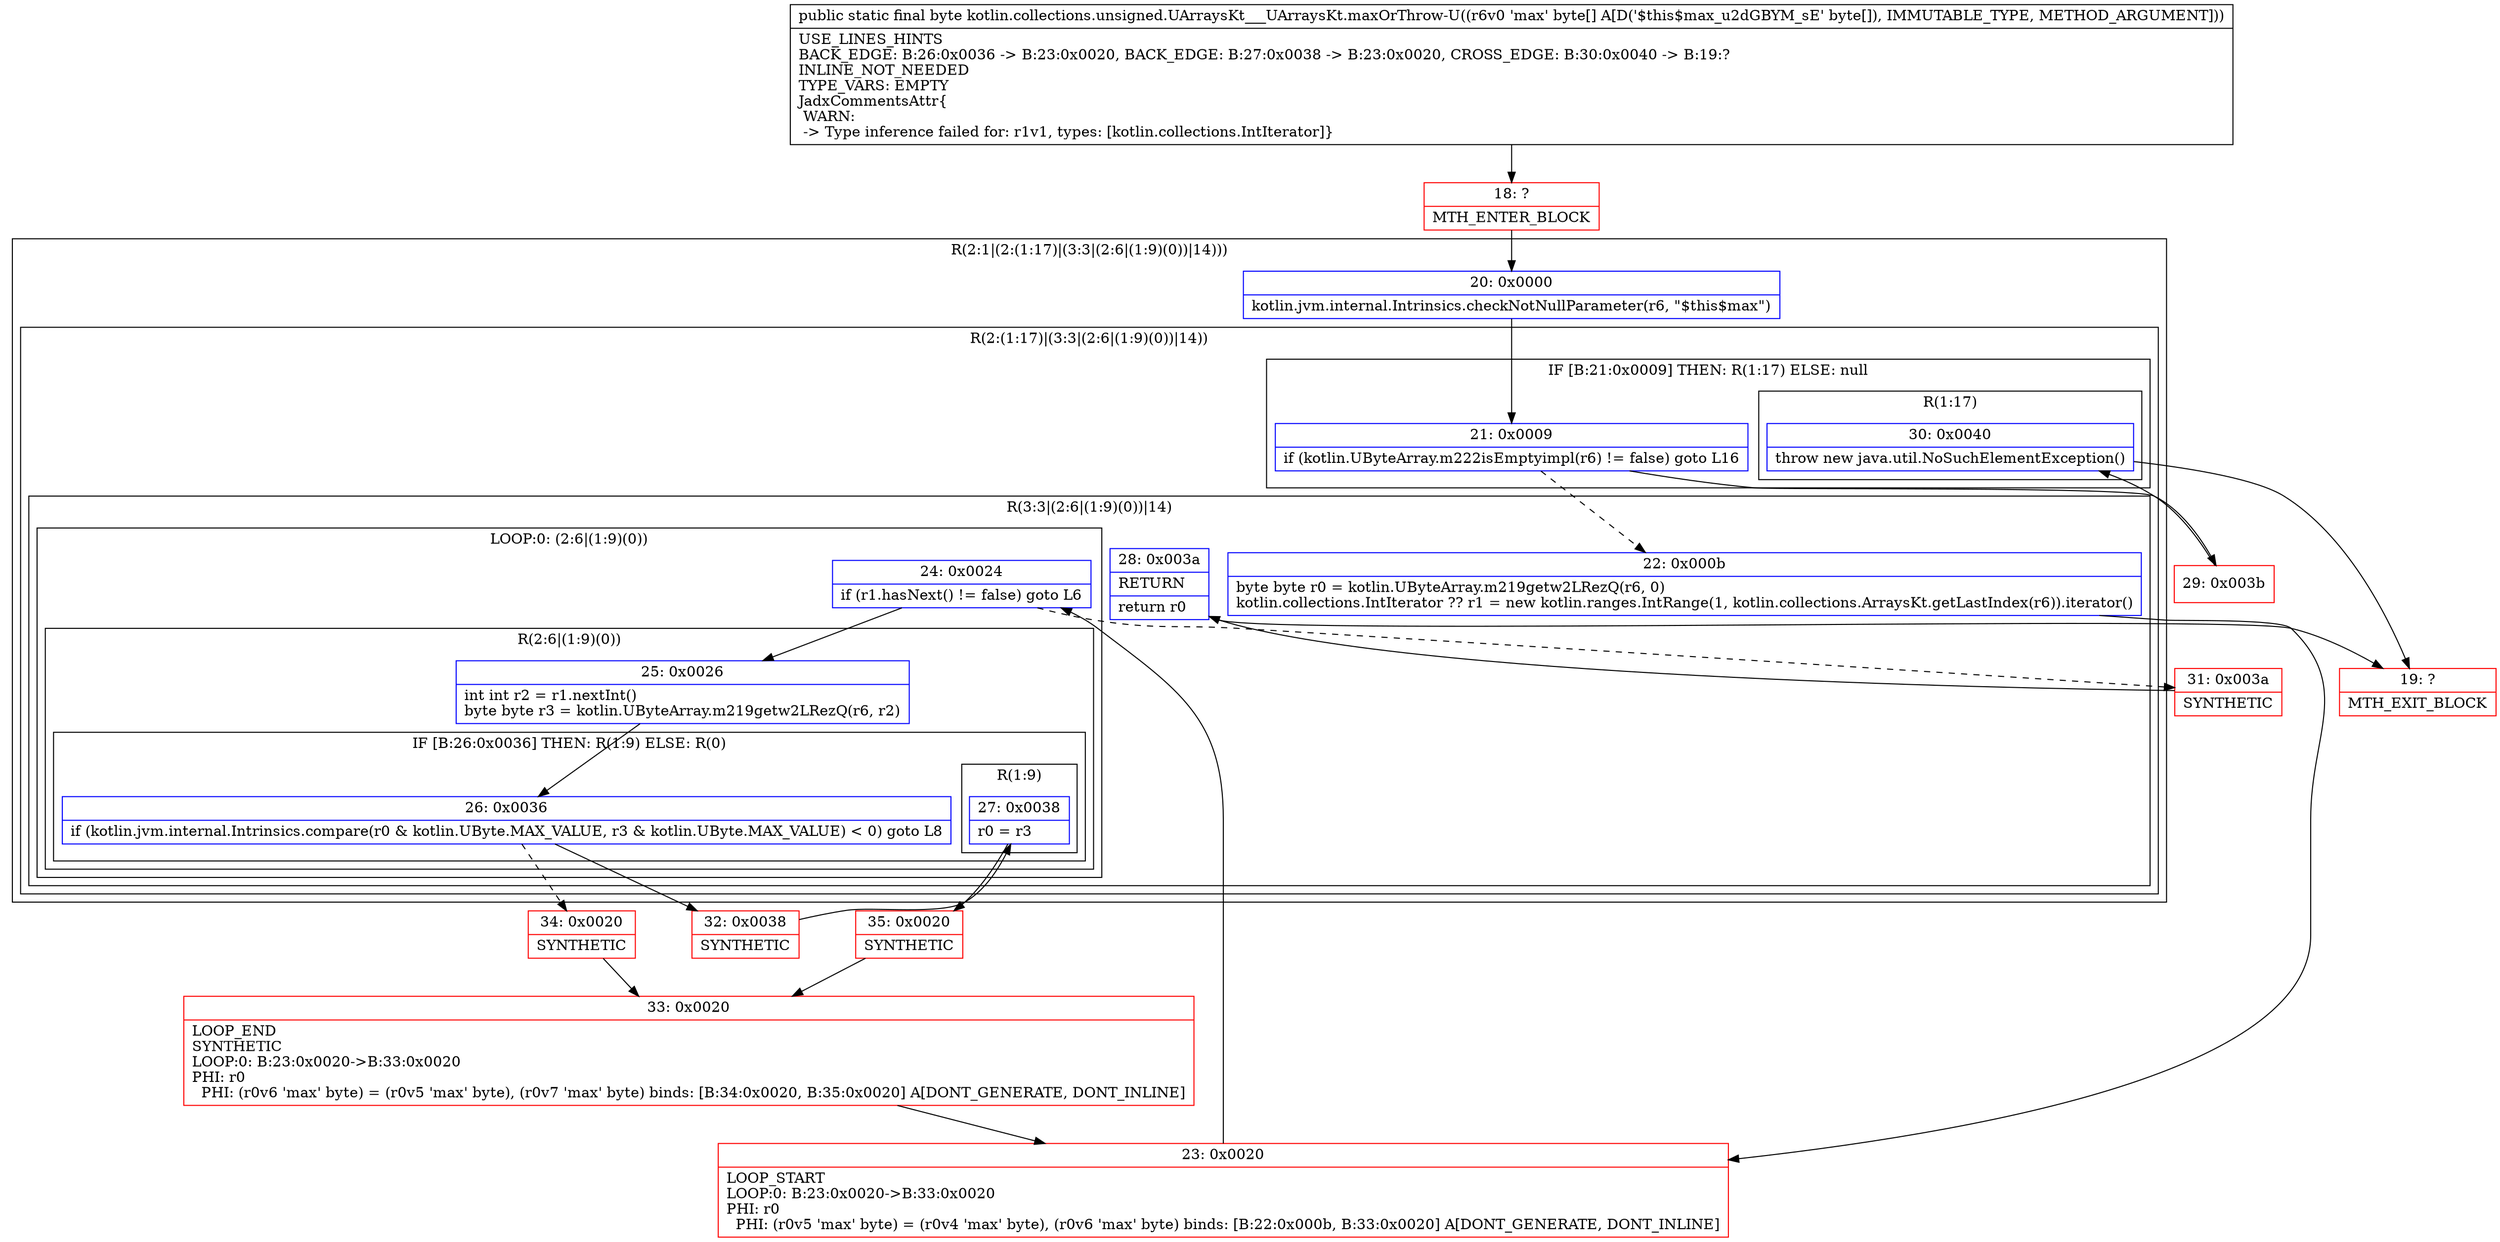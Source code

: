 digraph "CFG forkotlin.collections.unsigned.UArraysKt___UArraysKt.maxOrThrow\-U([B)B" {
subgraph cluster_Region_797860753 {
label = "R(2:1|(2:(1:17)|(3:3|(2:6|(1:9)(0))|14)))";
node [shape=record,color=blue];
Node_20 [shape=record,label="{20\:\ 0x0000|kotlin.jvm.internal.Intrinsics.checkNotNullParameter(r6, \"$this$max\")\l}"];
subgraph cluster_Region_1003811424 {
label = "R(2:(1:17)|(3:3|(2:6|(1:9)(0))|14))";
node [shape=record,color=blue];
subgraph cluster_IfRegion_734482730 {
label = "IF [B:21:0x0009] THEN: R(1:17) ELSE: null";
node [shape=record,color=blue];
Node_21 [shape=record,label="{21\:\ 0x0009|if (kotlin.UByteArray.m222isEmptyimpl(r6) != false) goto L16\l}"];
subgraph cluster_Region_1925637962 {
label = "R(1:17)";
node [shape=record,color=blue];
Node_30 [shape=record,label="{30\:\ 0x0040|throw new java.util.NoSuchElementException()\l}"];
}
}
subgraph cluster_Region_1696234595 {
label = "R(3:3|(2:6|(1:9)(0))|14)";
node [shape=record,color=blue];
Node_22 [shape=record,label="{22\:\ 0x000b|byte byte r0 = kotlin.UByteArray.m219getw2LRezQ(r6, 0)\lkotlin.collections.IntIterator ?? r1 = new kotlin.ranges.IntRange(1, kotlin.collections.ArraysKt.getLastIndex(r6)).iterator()\l}"];
subgraph cluster_LoopRegion_729905940 {
label = "LOOP:0: (2:6|(1:9)(0))";
node [shape=record,color=blue];
Node_24 [shape=record,label="{24\:\ 0x0024|if (r1.hasNext() != false) goto L6\l}"];
subgraph cluster_Region_491709283 {
label = "R(2:6|(1:9)(0))";
node [shape=record,color=blue];
Node_25 [shape=record,label="{25\:\ 0x0026|int int r2 = r1.nextInt()\lbyte byte r3 = kotlin.UByteArray.m219getw2LRezQ(r6, r2)\l}"];
subgraph cluster_IfRegion_831583440 {
label = "IF [B:26:0x0036] THEN: R(1:9) ELSE: R(0)";
node [shape=record,color=blue];
Node_26 [shape=record,label="{26\:\ 0x0036|if (kotlin.jvm.internal.Intrinsics.compare(r0 & kotlin.UByte.MAX_VALUE, r3 & kotlin.UByte.MAX_VALUE) \< 0) goto L8\l}"];
subgraph cluster_Region_1373302217 {
label = "R(1:9)";
node [shape=record,color=blue];
Node_27 [shape=record,label="{27\:\ 0x0038|r0 = r3\l}"];
}
subgraph cluster_Region_780701800 {
label = "R(0)";
node [shape=record,color=blue];
}
}
}
}
Node_28 [shape=record,label="{28\:\ 0x003a|RETURN\l|return r0\l}"];
}
}
}
Node_18 [shape=record,color=red,label="{18\:\ ?|MTH_ENTER_BLOCK\l}"];
Node_23 [shape=record,color=red,label="{23\:\ 0x0020|LOOP_START\lLOOP:0: B:23:0x0020\-\>B:33:0x0020\lPHI: r0 \l  PHI: (r0v5 'max' byte) = (r0v4 'max' byte), (r0v6 'max' byte) binds: [B:22:0x000b, B:33:0x0020] A[DONT_GENERATE, DONT_INLINE]\l}"];
Node_32 [shape=record,color=red,label="{32\:\ 0x0038|SYNTHETIC\l}"];
Node_35 [shape=record,color=red,label="{35\:\ 0x0020|SYNTHETIC\l}"];
Node_33 [shape=record,color=red,label="{33\:\ 0x0020|LOOP_END\lSYNTHETIC\lLOOP:0: B:23:0x0020\-\>B:33:0x0020\lPHI: r0 \l  PHI: (r0v6 'max' byte) = (r0v5 'max' byte), (r0v7 'max' byte) binds: [B:34:0x0020, B:35:0x0020] A[DONT_GENERATE, DONT_INLINE]\l}"];
Node_34 [shape=record,color=red,label="{34\:\ 0x0020|SYNTHETIC\l}"];
Node_31 [shape=record,color=red,label="{31\:\ 0x003a|SYNTHETIC\l}"];
Node_19 [shape=record,color=red,label="{19\:\ ?|MTH_EXIT_BLOCK\l}"];
Node_29 [shape=record,color=red,label="{29\:\ 0x003b}"];
MethodNode[shape=record,label="{public static final byte kotlin.collections.unsigned.UArraysKt___UArraysKt.maxOrThrow\-U((r6v0 'max' byte[] A[D('$this$max_u2dGBYM_sE' byte[]), IMMUTABLE_TYPE, METHOD_ARGUMENT]))  | USE_LINES_HINTS\lBACK_EDGE: B:26:0x0036 \-\> B:23:0x0020, BACK_EDGE: B:27:0x0038 \-\> B:23:0x0020, CROSS_EDGE: B:30:0x0040 \-\> B:19:?\lINLINE_NOT_NEEDED\lTYPE_VARS: EMPTY\lJadxCommentsAttr\{\l WARN: \l \-\> Type inference failed for: r1v1, types: [kotlin.collections.IntIterator]\}\l}"];
MethodNode -> Node_18;Node_20 -> Node_21;
Node_21 -> Node_22[style=dashed];
Node_21 -> Node_29;
Node_30 -> Node_19;
Node_22 -> Node_23;
Node_24 -> Node_25;
Node_24 -> Node_31[style=dashed];
Node_25 -> Node_26;
Node_26 -> Node_32;
Node_26 -> Node_34[style=dashed];
Node_27 -> Node_35;
Node_28 -> Node_19;
Node_18 -> Node_20;
Node_23 -> Node_24;
Node_32 -> Node_27;
Node_35 -> Node_33;
Node_33 -> Node_23;
Node_34 -> Node_33;
Node_31 -> Node_28;
Node_29 -> Node_30;
}


